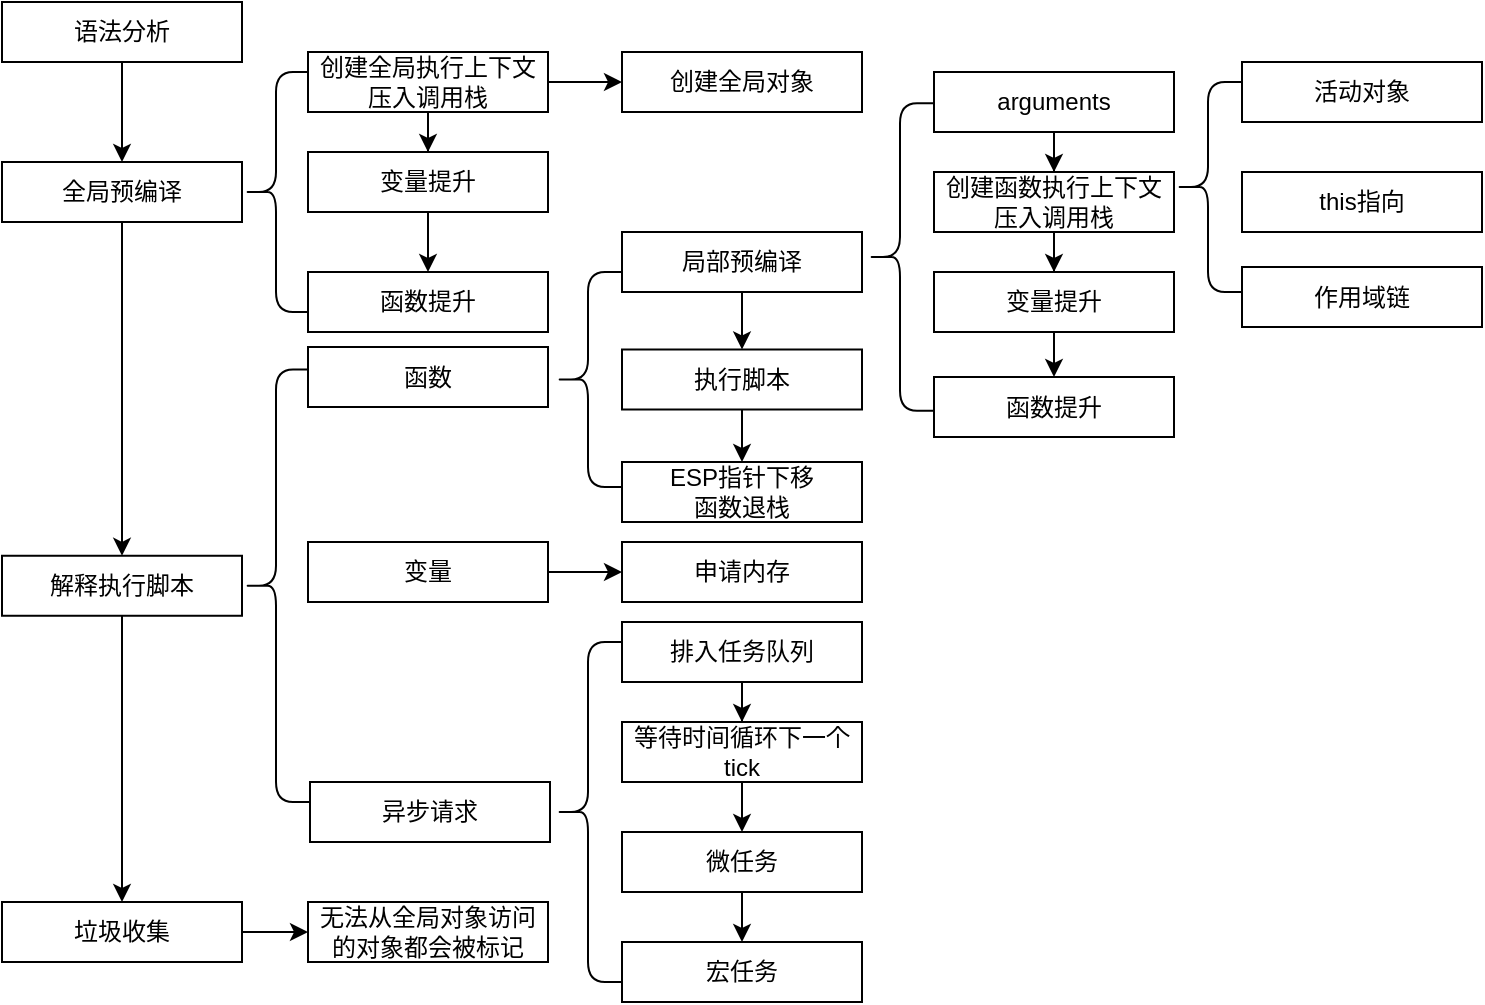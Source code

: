 <mxfile version="14.9.0" type="github">
  <diagram id="C5RBs43oDa-KdzZeNtuy" name="Page-1">
    <mxGraphModel dx="2254" dy="827" grid="1" gridSize="10" guides="1" tooltips="1" connect="1" arrows="1" fold="1" page="1" pageScale="1" pageWidth="827" pageHeight="1169" math="0" shadow="0">
      <root>
        <mxCell id="WIyWlLk6GJQsqaUBKTNV-0" />
        <mxCell id="WIyWlLk6GJQsqaUBKTNV-1" parent="WIyWlLk6GJQsqaUBKTNV-0" />
        <mxCell id="LixP7mh5UtcBW-KexqeE-2" value="" style="edgeStyle=orthogonalEdgeStyle;rounded=0;orthogonalLoop=1;jettySize=auto;html=1;" edge="1" parent="WIyWlLk6GJQsqaUBKTNV-1" source="LixP7mh5UtcBW-KexqeE-0" target="LixP7mh5UtcBW-KexqeE-1">
          <mxGeometry relative="1" as="geometry" />
        </mxCell>
        <mxCell id="LixP7mh5UtcBW-KexqeE-0" value="语法分析" style="rounded=0;whiteSpace=wrap;html=1;" vertex="1" parent="WIyWlLk6GJQsqaUBKTNV-1">
          <mxGeometry x="50" y="140" width="120" height="30" as="geometry" />
        </mxCell>
        <mxCell id="LixP7mh5UtcBW-KexqeE-4" value="" style="edgeStyle=orthogonalEdgeStyle;rounded=0;orthogonalLoop=1;jettySize=auto;html=1;" edge="1" parent="WIyWlLk6GJQsqaUBKTNV-1" source="LixP7mh5UtcBW-KexqeE-1" target="LixP7mh5UtcBW-KexqeE-3">
          <mxGeometry relative="1" as="geometry" />
        </mxCell>
        <mxCell id="LixP7mh5UtcBW-KexqeE-1" value="全局预编译" style="rounded=0;whiteSpace=wrap;html=1;" vertex="1" parent="WIyWlLk6GJQsqaUBKTNV-1">
          <mxGeometry x="50" y="220" width="120" height="30" as="geometry" />
        </mxCell>
        <mxCell id="LixP7mh5UtcBW-KexqeE-49" value="" style="edgeStyle=orthogonalEdgeStyle;rounded=0;orthogonalLoop=1;jettySize=auto;html=1;" edge="1" parent="WIyWlLk6GJQsqaUBKTNV-1" source="LixP7mh5UtcBW-KexqeE-3" target="LixP7mh5UtcBW-KexqeE-48">
          <mxGeometry relative="1" as="geometry" />
        </mxCell>
        <mxCell id="LixP7mh5UtcBW-KexqeE-3" value="解释执行脚本" style="rounded=0;whiteSpace=wrap;html=1;" vertex="1" parent="WIyWlLk6GJQsqaUBKTNV-1">
          <mxGeometry x="50" y="416.88" width="120" height="30" as="geometry" />
        </mxCell>
        <mxCell id="LixP7mh5UtcBW-KexqeE-5" value="" style="shape=curlyBracket;whiteSpace=wrap;html=1;rounded=1;" vertex="1" parent="WIyWlLk6GJQsqaUBKTNV-1">
          <mxGeometry x="170" y="175" width="34" height="120" as="geometry" />
        </mxCell>
        <mxCell id="LixP7mh5UtcBW-KexqeE-9" value="" style="edgeStyle=orthogonalEdgeStyle;rounded=0;orthogonalLoop=1;jettySize=auto;html=1;" edge="1" parent="WIyWlLk6GJQsqaUBKTNV-1" source="LixP7mh5UtcBW-KexqeE-7" target="LixP7mh5UtcBW-KexqeE-8">
          <mxGeometry relative="1" as="geometry" />
        </mxCell>
        <mxCell id="LixP7mh5UtcBW-KexqeE-24" value="" style="edgeStyle=orthogonalEdgeStyle;rounded=0;orthogonalLoop=1;jettySize=auto;html=1;" edge="1" parent="WIyWlLk6GJQsqaUBKTNV-1" source="LixP7mh5UtcBW-KexqeE-7" target="LixP7mh5UtcBW-KexqeE-23">
          <mxGeometry relative="1" as="geometry" />
        </mxCell>
        <mxCell id="LixP7mh5UtcBW-KexqeE-7" value="创建全局执行上下文&lt;br&gt;压入调用栈" style="rounded=0;whiteSpace=wrap;html=1;" vertex="1" parent="WIyWlLk6GJQsqaUBKTNV-1">
          <mxGeometry x="203" y="165" width="120" height="30" as="geometry" />
        </mxCell>
        <mxCell id="LixP7mh5UtcBW-KexqeE-11" value="" style="edgeStyle=orthogonalEdgeStyle;rounded=0;orthogonalLoop=1;jettySize=auto;html=1;" edge="1" parent="WIyWlLk6GJQsqaUBKTNV-1" source="LixP7mh5UtcBW-KexqeE-8" target="LixP7mh5UtcBW-KexqeE-10">
          <mxGeometry relative="1" as="geometry" />
        </mxCell>
        <mxCell id="LixP7mh5UtcBW-KexqeE-8" value="变量提升" style="rounded=0;whiteSpace=wrap;html=1;" vertex="1" parent="WIyWlLk6GJQsqaUBKTNV-1">
          <mxGeometry x="203" y="215" width="120" height="30" as="geometry" />
        </mxCell>
        <mxCell id="LixP7mh5UtcBW-KexqeE-10" value="函数提升" style="rounded=0;whiteSpace=wrap;html=1;" vertex="1" parent="WIyWlLk6GJQsqaUBKTNV-1">
          <mxGeometry x="203" y="275" width="120" height="30" as="geometry" />
        </mxCell>
        <mxCell id="LixP7mh5UtcBW-KexqeE-17" value="" style="edgeStyle=orthogonalEdgeStyle;rounded=0;orthogonalLoop=1;jettySize=auto;html=1;" edge="1" parent="WIyWlLk6GJQsqaUBKTNV-1" source="LixP7mh5UtcBW-KexqeE-18" target="LixP7mh5UtcBW-KexqeE-20">
          <mxGeometry relative="1" as="geometry" />
        </mxCell>
        <mxCell id="LixP7mh5UtcBW-KexqeE-18" value="创建函数执行上下文&lt;br&gt;压入调用栈" style="rounded=0;whiteSpace=wrap;html=1;" vertex="1" parent="WIyWlLk6GJQsqaUBKTNV-1">
          <mxGeometry x="516" y="225" width="120" height="30" as="geometry" />
        </mxCell>
        <mxCell id="LixP7mh5UtcBW-KexqeE-19" value="" style="edgeStyle=orthogonalEdgeStyle;rounded=0;orthogonalLoop=1;jettySize=auto;html=1;" edge="1" parent="WIyWlLk6GJQsqaUBKTNV-1" source="LixP7mh5UtcBW-KexqeE-20" target="LixP7mh5UtcBW-KexqeE-21">
          <mxGeometry relative="1" as="geometry" />
        </mxCell>
        <mxCell id="LixP7mh5UtcBW-KexqeE-20" value="变量提升" style="rounded=0;whiteSpace=wrap;html=1;" vertex="1" parent="WIyWlLk6GJQsqaUBKTNV-1">
          <mxGeometry x="516" y="275" width="120" height="30" as="geometry" />
        </mxCell>
        <mxCell id="LixP7mh5UtcBW-KexqeE-21" value="函数提升" style="rounded=0;whiteSpace=wrap;html=1;" vertex="1" parent="WIyWlLk6GJQsqaUBKTNV-1">
          <mxGeometry x="516" y="327.5" width="120" height="30" as="geometry" />
        </mxCell>
        <mxCell id="LixP7mh5UtcBW-KexqeE-22" value="" style="shape=curlyBracket;whiteSpace=wrap;html=1;rounded=1;size=0.5;" vertex="1" parent="WIyWlLk6GJQsqaUBKTNV-1">
          <mxGeometry x="170" y="323.75" width="34" height="216.25" as="geometry" />
        </mxCell>
        <mxCell id="LixP7mh5UtcBW-KexqeE-23" value="创建全局对象" style="rounded=0;whiteSpace=wrap;html=1;" vertex="1" parent="WIyWlLk6GJQsqaUBKTNV-1">
          <mxGeometry x="360" y="165" width="120" height="30" as="geometry" />
        </mxCell>
        <mxCell id="LixP7mh5UtcBW-KexqeE-25" value="活动对象" style="rounded=0;whiteSpace=wrap;html=1;" vertex="1" parent="WIyWlLk6GJQsqaUBKTNV-1">
          <mxGeometry x="670" y="170" width="120" height="30" as="geometry" />
        </mxCell>
        <mxCell id="LixP7mh5UtcBW-KexqeE-27" value="this指向" style="rounded=0;whiteSpace=wrap;html=1;" vertex="1" parent="WIyWlLk6GJQsqaUBKTNV-1">
          <mxGeometry x="670" y="225" width="120" height="30" as="geometry" />
        </mxCell>
        <mxCell id="LixP7mh5UtcBW-KexqeE-30" value="" style="shape=curlyBracket;whiteSpace=wrap;html=1;rounded=1;" vertex="1" parent="WIyWlLk6GJQsqaUBKTNV-1">
          <mxGeometry x="636" y="180" width="34" height="105" as="geometry" />
        </mxCell>
        <mxCell id="LixP7mh5UtcBW-KexqeE-37" value="" style="edgeStyle=orthogonalEdgeStyle;rounded=0;orthogonalLoop=1;jettySize=auto;html=1;" edge="1" parent="WIyWlLk6GJQsqaUBKTNV-1" source="LixP7mh5UtcBW-KexqeE-31" target="LixP7mh5UtcBW-KexqeE-36">
          <mxGeometry relative="1" as="geometry" />
        </mxCell>
        <mxCell id="LixP7mh5UtcBW-KexqeE-31" value="局部预编译" style="rounded=0;whiteSpace=wrap;html=1;" vertex="1" parent="WIyWlLk6GJQsqaUBKTNV-1">
          <mxGeometry x="360" y="255" width="120" height="30" as="geometry" />
        </mxCell>
        <mxCell id="LixP7mh5UtcBW-KexqeE-32" value="" style="shape=curlyBracket;whiteSpace=wrap;html=1;rounded=1;" vertex="1" parent="WIyWlLk6GJQsqaUBKTNV-1">
          <mxGeometry x="482" y="190.63" width="34" height="153.75" as="geometry" />
        </mxCell>
        <mxCell id="LixP7mh5UtcBW-KexqeE-34" value="函数" style="rounded=0;whiteSpace=wrap;html=1;" vertex="1" parent="WIyWlLk6GJQsqaUBKTNV-1">
          <mxGeometry x="203" y="312.5" width="120" height="30" as="geometry" />
        </mxCell>
        <mxCell id="LixP7mh5UtcBW-KexqeE-35" value="" style="shape=curlyBracket;whiteSpace=wrap;html=1;rounded=1;" vertex="1" parent="WIyWlLk6GJQsqaUBKTNV-1">
          <mxGeometry x="326" y="275" width="34" height="107.5" as="geometry" />
        </mxCell>
        <mxCell id="LixP7mh5UtcBW-KexqeE-39" value="" style="edgeStyle=orthogonalEdgeStyle;rounded=0;orthogonalLoop=1;jettySize=auto;html=1;" edge="1" parent="WIyWlLk6GJQsqaUBKTNV-1" source="LixP7mh5UtcBW-KexqeE-36" target="LixP7mh5UtcBW-KexqeE-38">
          <mxGeometry relative="1" as="geometry" />
        </mxCell>
        <mxCell id="LixP7mh5UtcBW-KexqeE-36" value="执行脚本" style="rounded=0;whiteSpace=wrap;html=1;" vertex="1" parent="WIyWlLk6GJQsqaUBKTNV-1">
          <mxGeometry x="360" y="313.75" width="120" height="30" as="geometry" />
        </mxCell>
        <mxCell id="LixP7mh5UtcBW-KexqeE-38" value="ESP指针下移&lt;br&gt;函数退栈" style="rounded=0;whiteSpace=wrap;html=1;" vertex="1" parent="WIyWlLk6GJQsqaUBKTNV-1">
          <mxGeometry x="360" y="370" width="120" height="30" as="geometry" />
        </mxCell>
        <mxCell id="LixP7mh5UtcBW-KexqeE-40" value="作用域链" style="rounded=0;whiteSpace=wrap;html=1;" vertex="1" parent="WIyWlLk6GJQsqaUBKTNV-1">
          <mxGeometry x="670" y="272.5" width="120" height="30" as="geometry" />
        </mxCell>
        <mxCell id="LixP7mh5UtcBW-KexqeE-47" value="" style="edgeStyle=orthogonalEdgeStyle;rounded=0;orthogonalLoop=1;jettySize=auto;html=1;" edge="1" parent="WIyWlLk6GJQsqaUBKTNV-1" source="LixP7mh5UtcBW-KexqeE-41" target="LixP7mh5UtcBW-KexqeE-46">
          <mxGeometry relative="1" as="geometry" />
        </mxCell>
        <mxCell id="LixP7mh5UtcBW-KexqeE-41" value="变量" style="rounded=0;whiteSpace=wrap;html=1;" vertex="1" parent="WIyWlLk6GJQsqaUBKTNV-1">
          <mxGeometry x="203" y="410" width="120" height="30" as="geometry" />
        </mxCell>
        <mxCell id="LixP7mh5UtcBW-KexqeE-46" value="申请内存" style="rounded=0;whiteSpace=wrap;html=1;" vertex="1" parent="WIyWlLk6GJQsqaUBKTNV-1">
          <mxGeometry x="360" y="410" width="120" height="30" as="geometry" />
        </mxCell>
        <mxCell id="LixP7mh5UtcBW-KexqeE-52" value="" style="edgeStyle=orthogonalEdgeStyle;rounded=0;orthogonalLoop=1;jettySize=auto;html=1;" edge="1" parent="WIyWlLk6GJQsqaUBKTNV-1" source="LixP7mh5UtcBW-KexqeE-48" target="LixP7mh5UtcBW-KexqeE-51">
          <mxGeometry relative="1" as="geometry" />
        </mxCell>
        <mxCell id="LixP7mh5UtcBW-KexqeE-48" value="垃圾收集" style="rounded=0;whiteSpace=wrap;html=1;" vertex="1" parent="WIyWlLk6GJQsqaUBKTNV-1">
          <mxGeometry x="50" y="590" width="120" height="30" as="geometry" />
        </mxCell>
        <mxCell id="LixP7mh5UtcBW-KexqeE-51" value="无法从全局对象访问的对象都会被标记" style="rounded=0;whiteSpace=wrap;html=1;" vertex="1" parent="WIyWlLk6GJQsqaUBKTNV-1">
          <mxGeometry x="203" y="590" width="120" height="30" as="geometry" />
        </mxCell>
        <mxCell id="LixP7mh5UtcBW-KexqeE-54" value="异步请求" style="rounded=0;whiteSpace=wrap;html=1;" vertex="1" parent="WIyWlLk6GJQsqaUBKTNV-1">
          <mxGeometry x="204" y="530" width="120" height="30" as="geometry" />
        </mxCell>
        <mxCell id="LixP7mh5UtcBW-KexqeE-55" value="" style="shape=curlyBracket;whiteSpace=wrap;html=1;rounded=1;" vertex="1" parent="WIyWlLk6GJQsqaUBKTNV-1">
          <mxGeometry x="326" y="460" width="34" height="170" as="geometry" />
        </mxCell>
        <mxCell id="LixP7mh5UtcBW-KexqeE-58" value="" style="edgeStyle=orthogonalEdgeStyle;rounded=0;orthogonalLoop=1;jettySize=auto;html=1;" edge="1" parent="WIyWlLk6GJQsqaUBKTNV-1" source="LixP7mh5UtcBW-KexqeE-56" target="LixP7mh5UtcBW-KexqeE-57">
          <mxGeometry relative="1" as="geometry" />
        </mxCell>
        <mxCell id="LixP7mh5UtcBW-KexqeE-56" value="排入任务队列" style="rounded=0;whiteSpace=wrap;html=1;" vertex="1" parent="WIyWlLk6GJQsqaUBKTNV-1">
          <mxGeometry x="360" y="450" width="120" height="30" as="geometry" />
        </mxCell>
        <mxCell id="LixP7mh5UtcBW-KexqeE-60" value="" style="edgeStyle=orthogonalEdgeStyle;rounded=0;orthogonalLoop=1;jettySize=auto;html=1;" edge="1" parent="WIyWlLk6GJQsqaUBKTNV-1" source="LixP7mh5UtcBW-KexqeE-57" target="LixP7mh5UtcBW-KexqeE-59">
          <mxGeometry relative="1" as="geometry" />
        </mxCell>
        <mxCell id="LixP7mh5UtcBW-KexqeE-57" value="等待时间循环下一个tick" style="rounded=0;whiteSpace=wrap;html=1;" vertex="1" parent="WIyWlLk6GJQsqaUBKTNV-1">
          <mxGeometry x="360" y="500" width="120" height="30" as="geometry" />
        </mxCell>
        <mxCell id="LixP7mh5UtcBW-KexqeE-62" value="" style="edgeStyle=orthogonalEdgeStyle;rounded=0;orthogonalLoop=1;jettySize=auto;html=1;" edge="1" parent="WIyWlLk6GJQsqaUBKTNV-1" source="LixP7mh5UtcBW-KexqeE-59" target="LixP7mh5UtcBW-KexqeE-61">
          <mxGeometry relative="1" as="geometry" />
        </mxCell>
        <mxCell id="LixP7mh5UtcBW-KexqeE-59" value="微任务" style="rounded=0;whiteSpace=wrap;html=1;" vertex="1" parent="WIyWlLk6GJQsqaUBKTNV-1">
          <mxGeometry x="360" y="555" width="120" height="30" as="geometry" />
        </mxCell>
        <mxCell id="LixP7mh5UtcBW-KexqeE-61" value="宏任务" style="rounded=0;whiteSpace=wrap;html=1;" vertex="1" parent="WIyWlLk6GJQsqaUBKTNV-1">
          <mxGeometry x="360" y="610" width="120" height="30" as="geometry" />
        </mxCell>
        <mxCell id="LixP7mh5UtcBW-KexqeE-66" value="" style="edgeStyle=orthogonalEdgeStyle;rounded=0;orthogonalLoop=1;jettySize=auto;html=1;" edge="1" parent="WIyWlLk6GJQsqaUBKTNV-1" source="LixP7mh5UtcBW-KexqeE-63" target="LixP7mh5UtcBW-KexqeE-18">
          <mxGeometry relative="1" as="geometry" />
        </mxCell>
        <mxCell id="LixP7mh5UtcBW-KexqeE-63" value="arguments" style="rounded=0;whiteSpace=wrap;html=1;" vertex="1" parent="WIyWlLk6GJQsqaUBKTNV-1">
          <mxGeometry x="516" y="175" width="120" height="30" as="geometry" />
        </mxCell>
      </root>
    </mxGraphModel>
  </diagram>
</mxfile>
